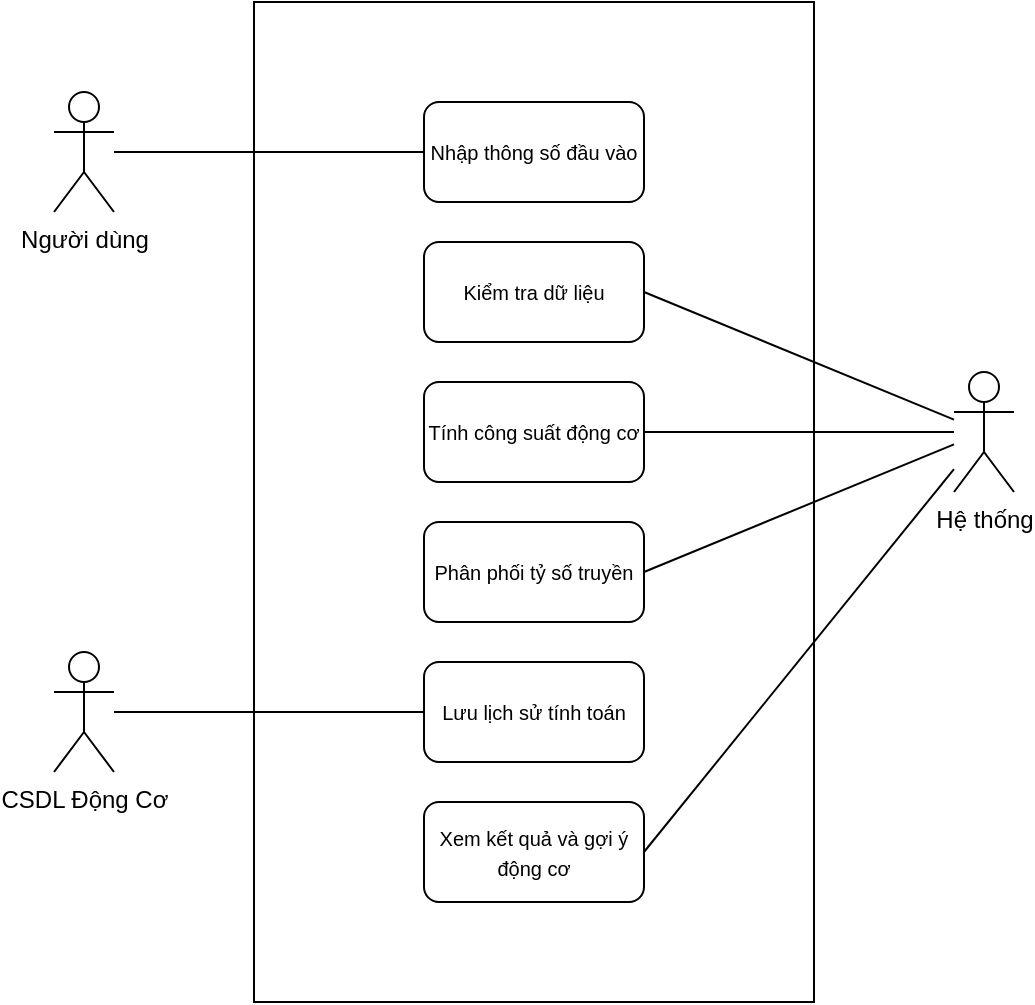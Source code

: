 <mxfile version="26.1.3">
  <diagram id="R2lEEEUBdFMjLlhIrx00" name="Page-1">
    <mxGraphModel grid="1" page="1" gridSize="10" guides="1" tooltips="1" connect="1" arrows="1" fold="1" pageScale="1" pageWidth="850" pageHeight="1100" math="0" shadow="0" extFonts="Permanent Marker^https://fonts.googleapis.com/css?family=Permanent+Marker">
      <root>
        <mxCell id="0" />
        <mxCell id="1" parent="0" />
        <mxCell id="2NTmlIBb7qvFDBQlDmdx-2" value="" style="rounded=0;whiteSpace=wrap;html=1;" vertex="1" parent="1">
          <mxGeometry x="280" y="200" width="280" height="500" as="geometry" />
        </mxCell>
        <mxCell id="2NTmlIBb7qvFDBQlDmdx-3" value="Người dùng" style="shape=umlActor;verticalLabelPosition=bottom;verticalAlign=top;html=1;outlineConnect=0;" vertex="1" parent="1">
          <mxGeometry x="180" y="245" width="30" height="60" as="geometry" />
        </mxCell>
        <mxCell id="2NTmlIBb7qvFDBQlDmdx-4" value="Hệ thống" style="shape=umlActor;verticalLabelPosition=bottom;verticalAlign=top;html=1;outlineConnect=0;" vertex="1" parent="1">
          <mxGeometry x="630" y="385" width="30" height="60" as="geometry" />
        </mxCell>
        <mxCell id="2NTmlIBb7qvFDBQlDmdx-5" value="CSDL Động Cơ" style="shape=umlActor;verticalLabelPosition=bottom;verticalAlign=top;html=1;outlineConnect=0;" vertex="1" parent="1">
          <mxGeometry x="180" y="525" width="30" height="60" as="geometry" />
        </mxCell>
        <mxCell id="2NTmlIBb7qvFDBQlDmdx-6" value="&lt;font style=&quot;font-size: 10px;&quot;&gt;Nhập thông số đầu vào&lt;/font&gt;" style="rounded=1;whiteSpace=wrap;html=1;" vertex="1" parent="1">
          <mxGeometry x="365" y="250" width="110" height="50" as="geometry" />
        </mxCell>
        <mxCell id="2NTmlIBb7qvFDBQlDmdx-7" value="&lt;font style=&quot;font-size: 10px;&quot;&gt;Kiểm tra dữ liệu&lt;/font&gt;" style="rounded=1;whiteSpace=wrap;html=1;" vertex="1" parent="1">
          <mxGeometry x="365" y="320" width="110" height="50" as="geometry" />
        </mxCell>
        <mxCell id="2NTmlIBb7qvFDBQlDmdx-8" value="&lt;font style=&quot;font-size: 10px;&quot;&gt;Tính công suất động cơ&lt;/font&gt;" style="rounded=1;whiteSpace=wrap;html=1;" vertex="1" parent="1">
          <mxGeometry x="365" y="390" width="110" height="50" as="geometry" />
        </mxCell>
        <mxCell id="2NTmlIBb7qvFDBQlDmdx-9" value="&lt;font style=&quot;font-size: 10px;&quot;&gt;Phân phối tỷ số truyền&lt;/font&gt;" style="rounded=1;whiteSpace=wrap;html=1;" vertex="1" parent="1">
          <mxGeometry x="365" y="460" width="110" height="50" as="geometry" />
        </mxCell>
        <mxCell id="2NTmlIBb7qvFDBQlDmdx-10" value="&lt;font style=&quot;font-size: 10px;&quot;&gt;Xem kết quả và gợi ý động cơ&lt;/font&gt;" style="rounded=1;whiteSpace=wrap;html=1;" vertex="1" parent="1">
          <mxGeometry x="365" y="600" width="110" height="50" as="geometry" />
        </mxCell>
        <mxCell id="2NTmlIBb7qvFDBQlDmdx-11" value="&lt;font style=&quot;font-size: 10px;&quot;&gt;Lưu lịch sử tính toán&lt;/font&gt;" style="rounded=1;whiteSpace=wrap;html=1;" vertex="1" parent="1">
          <mxGeometry x="365" y="530" width="110" height="50" as="geometry" />
        </mxCell>
        <mxCell id="2NTmlIBb7qvFDBQlDmdx-19" value="" style="endArrow=none;html=1;rounded=0;entryX=0;entryY=0.5;entryDx=0;entryDy=0;" edge="1" parent="1" source="2NTmlIBb7qvFDBQlDmdx-5" target="2NTmlIBb7qvFDBQlDmdx-11">
          <mxGeometry width="50" height="50" relative="1" as="geometry">
            <mxPoint x="340" y="520" as="sourcePoint" />
            <mxPoint x="390" y="470" as="targetPoint" />
          </mxGeometry>
        </mxCell>
        <mxCell id="2NTmlIBb7qvFDBQlDmdx-20" value="" style="endArrow=none;html=1;rounded=0;entryX=0;entryY=0.5;entryDx=0;entryDy=0;" edge="1" parent="1" source="2NTmlIBb7qvFDBQlDmdx-3" target="2NTmlIBb7qvFDBQlDmdx-6">
          <mxGeometry width="50" height="50" relative="1" as="geometry">
            <mxPoint x="340" y="360" as="sourcePoint" />
            <mxPoint x="390" y="310" as="targetPoint" />
          </mxGeometry>
        </mxCell>
        <mxCell id="2NTmlIBb7qvFDBQlDmdx-21" value="" style="endArrow=none;html=1;rounded=0;exitX=1;exitY=0.5;exitDx=0;exitDy=0;" edge="1" parent="1" source="2NTmlIBb7qvFDBQlDmdx-7" target="2NTmlIBb7qvFDBQlDmdx-4">
          <mxGeometry width="50" height="50" relative="1" as="geometry">
            <mxPoint x="580" y="320" as="sourcePoint" />
            <mxPoint x="630" y="270" as="targetPoint" />
          </mxGeometry>
        </mxCell>
        <mxCell id="2NTmlIBb7qvFDBQlDmdx-22" value="" style="endArrow=none;html=1;rounded=0;" edge="1" parent="1" source="2NTmlIBb7qvFDBQlDmdx-8" target="2NTmlIBb7qvFDBQlDmdx-4">
          <mxGeometry width="50" height="50" relative="1" as="geometry">
            <mxPoint x="340" y="440" as="sourcePoint" />
            <mxPoint x="390" y="390" as="targetPoint" />
          </mxGeometry>
        </mxCell>
        <mxCell id="2NTmlIBb7qvFDBQlDmdx-23" value="" style="endArrow=none;html=1;rounded=0;exitX=1;exitY=0.5;exitDx=0;exitDy=0;" edge="1" parent="1" source="2NTmlIBb7qvFDBQlDmdx-9" target="2NTmlIBb7qvFDBQlDmdx-4">
          <mxGeometry width="50" height="50" relative="1" as="geometry">
            <mxPoint x="600" y="530" as="sourcePoint" />
            <mxPoint x="650" y="480" as="targetPoint" />
          </mxGeometry>
        </mxCell>
        <mxCell id="2NTmlIBb7qvFDBQlDmdx-24" value="" style="endArrow=none;html=1;rounded=0;exitX=1;exitY=0.5;exitDx=0;exitDy=0;" edge="1" parent="1" source="2NTmlIBb7qvFDBQlDmdx-10" target="2NTmlIBb7qvFDBQlDmdx-4">
          <mxGeometry width="50" height="50" relative="1" as="geometry">
            <mxPoint x="340" y="520" as="sourcePoint" />
            <mxPoint x="390" y="470" as="targetPoint" />
          </mxGeometry>
        </mxCell>
      </root>
    </mxGraphModel>
  </diagram>
</mxfile>
